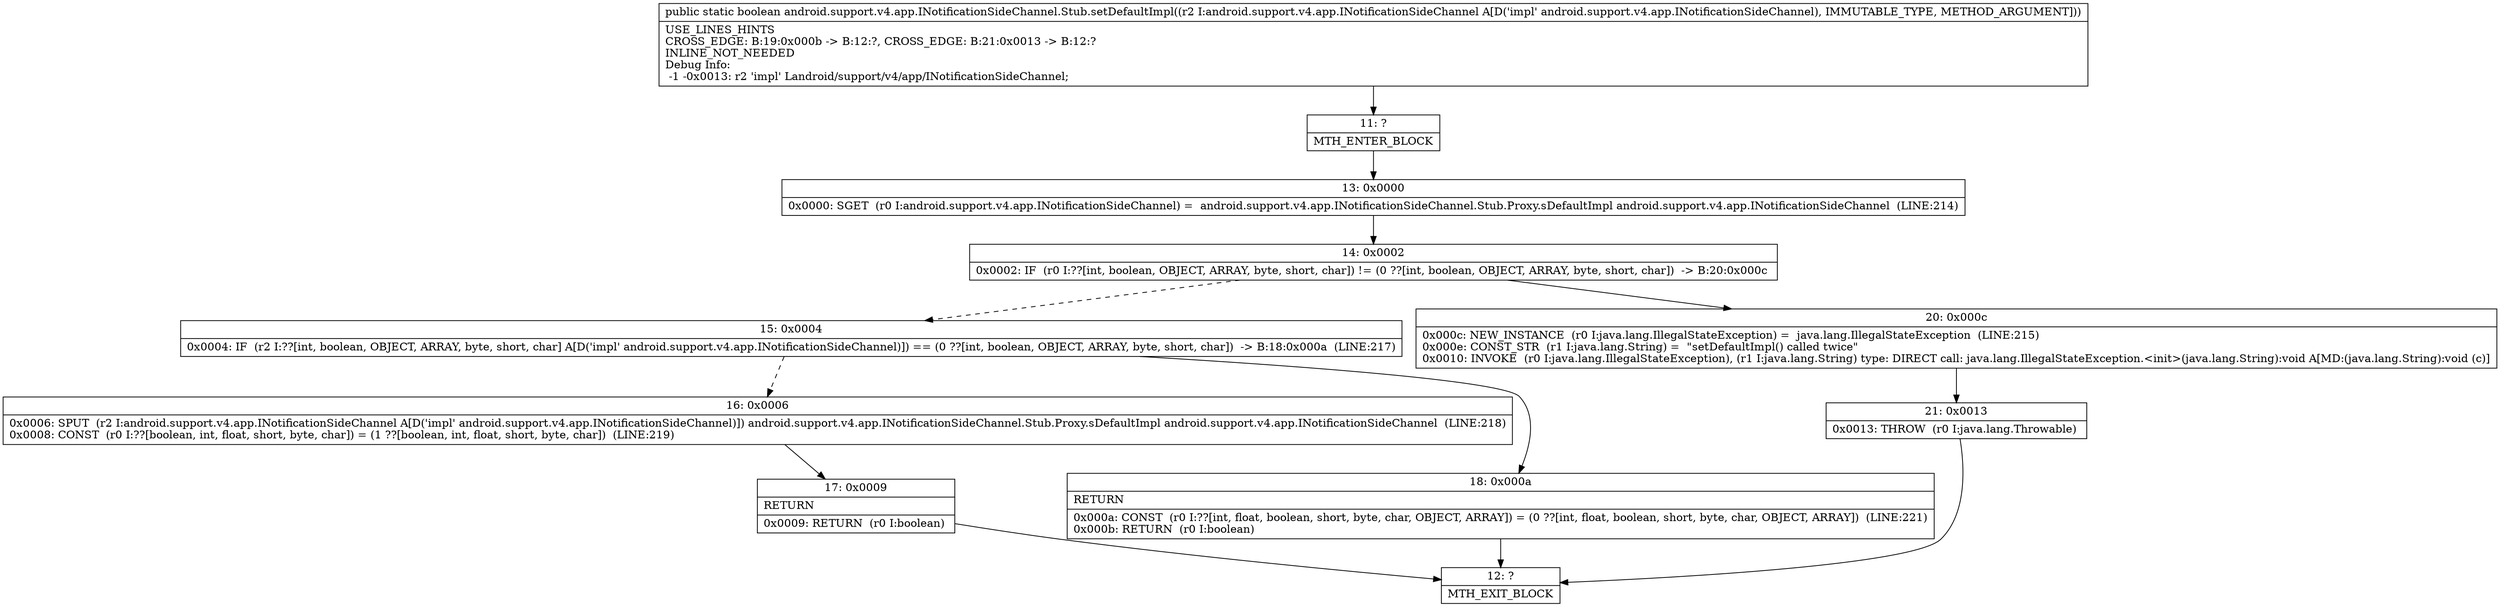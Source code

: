 digraph "CFG forandroid.support.v4.app.INotificationSideChannel.Stub.setDefaultImpl(Landroid\/support\/v4\/app\/INotificationSideChannel;)Z" {
Node_11 [shape=record,label="{11\:\ ?|MTH_ENTER_BLOCK\l}"];
Node_13 [shape=record,label="{13\:\ 0x0000|0x0000: SGET  (r0 I:android.support.v4.app.INotificationSideChannel) =  android.support.v4.app.INotificationSideChannel.Stub.Proxy.sDefaultImpl android.support.v4.app.INotificationSideChannel  (LINE:214)\l}"];
Node_14 [shape=record,label="{14\:\ 0x0002|0x0002: IF  (r0 I:??[int, boolean, OBJECT, ARRAY, byte, short, char]) != (0 ??[int, boolean, OBJECT, ARRAY, byte, short, char])  \-\> B:20:0x000c \l}"];
Node_15 [shape=record,label="{15\:\ 0x0004|0x0004: IF  (r2 I:??[int, boolean, OBJECT, ARRAY, byte, short, char] A[D('impl' android.support.v4.app.INotificationSideChannel)]) == (0 ??[int, boolean, OBJECT, ARRAY, byte, short, char])  \-\> B:18:0x000a  (LINE:217)\l}"];
Node_16 [shape=record,label="{16\:\ 0x0006|0x0006: SPUT  (r2 I:android.support.v4.app.INotificationSideChannel A[D('impl' android.support.v4.app.INotificationSideChannel)]) android.support.v4.app.INotificationSideChannel.Stub.Proxy.sDefaultImpl android.support.v4.app.INotificationSideChannel  (LINE:218)\l0x0008: CONST  (r0 I:??[boolean, int, float, short, byte, char]) = (1 ??[boolean, int, float, short, byte, char])  (LINE:219)\l}"];
Node_17 [shape=record,label="{17\:\ 0x0009|RETURN\l|0x0009: RETURN  (r0 I:boolean) \l}"];
Node_12 [shape=record,label="{12\:\ ?|MTH_EXIT_BLOCK\l}"];
Node_18 [shape=record,label="{18\:\ 0x000a|RETURN\l|0x000a: CONST  (r0 I:??[int, float, boolean, short, byte, char, OBJECT, ARRAY]) = (0 ??[int, float, boolean, short, byte, char, OBJECT, ARRAY])  (LINE:221)\l0x000b: RETURN  (r0 I:boolean) \l}"];
Node_20 [shape=record,label="{20\:\ 0x000c|0x000c: NEW_INSTANCE  (r0 I:java.lang.IllegalStateException) =  java.lang.IllegalStateException  (LINE:215)\l0x000e: CONST_STR  (r1 I:java.lang.String) =  \"setDefaultImpl() called twice\" \l0x0010: INVOKE  (r0 I:java.lang.IllegalStateException), (r1 I:java.lang.String) type: DIRECT call: java.lang.IllegalStateException.\<init\>(java.lang.String):void A[MD:(java.lang.String):void (c)]\l}"];
Node_21 [shape=record,label="{21\:\ 0x0013|0x0013: THROW  (r0 I:java.lang.Throwable) \l}"];
MethodNode[shape=record,label="{public static boolean android.support.v4.app.INotificationSideChannel.Stub.setDefaultImpl((r2 I:android.support.v4.app.INotificationSideChannel A[D('impl' android.support.v4.app.INotificationSideChannel), IMMUTABLE_TYPE, METHOD_ARGUMENT]))  | USE_LINES_HINTS\lCROSS_EDGE: B:19:0x000b \-\> B:12:?, CROSS_EDGE: B:21:0x0013 \-\> B:12:?\lINLINE_NOT_NEEDED\lDebug Info:\l  \-1 \-0x0013: r2 'impl' Landroid\/support\/v4\/app\/INotificationSideChannel;\l}"];
MethodNode -> Node_11;Node_11 -> Node_13;
Node_13 -> Node_14;
Node_14 -> Node_15[style=dashed];
Node_14 -> Node_20;
Node_15 -> Node_16[style=dashed];
Node_15 -> Node_18;
Node_16 -> Node_17;
Node_17 -> Node_12;
Node_18 -> Node_12;
Node_20 -> Node_21;
Node_21 -> Node_12;
}

